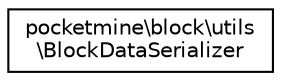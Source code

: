 digraph "Graphical Class Hierarchy"
{
 // INTERACTIVE_SVG=YES
 // LATEX_PDF_SIZE
  edge [fontname="Helvetica",fontsize="10",labelfontname="Helvetica",labelfontsize="10"];
  node [fontname="Helvetica",fontsize="10",shape=record];
  rankdir="LR";
  Node0 [label="pocketmine\\block\\utils\l\\BlockDataSerializer",height=0.2,width=0.4,color="black", fillcolor="white", style="filled",URL="$df/d8e/classpocketmine_1_1block_1_1utils_1_1_block_data_serializer.html",tooltip=" "];
}
